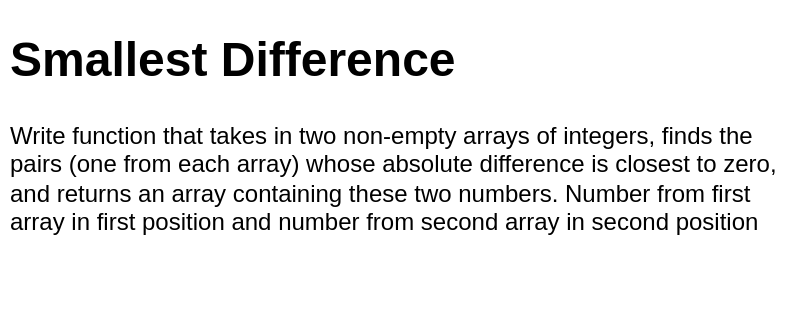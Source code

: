 <mxfile version="20.2.7" type="github">
  <diagram id="PyGy599M9U8Ta-cn7Efb" name="Page-1">
    <mxGraphModel dx="2346" dy="1293" grid="1" gridSize="10" guides="1" tooltips="1" connect="1" arrows="1" fold="1" page="1" pageScale="1" pageWidth="1100" pageHeight="850" math="0" shadow="0">
      <root>
        <mxCell id="0" />
        <mxCell id="1" parent="0" />
        <mxCell id="lmmgZAD-LvhzfWVlW3RH-1" value="&lt;h1&gt;&lt;span style=&quot;background-color: initial;&quot;&gt;Smallest Difference&lt;/span&gt;&lt;br&gt;&lt;/h1&gt;&lt;div&gt;&lt;span style=&quot;background-color: initial;&quot;&gt;Write function that takes in two non-empty arrays of integers, finds the pairs (one from each array) whose absolute difference is closest to zero, and returns an array containing these two numbers. Number from first array in first position and number from second array in second position&lt;/span&gt;&lt;/div&gt;&lt;div&gt;&lt;span style=&quot;background-color: initial;&quot;&gt;&lt;br&gt;&lt;/span&gt;&lt;/div&gt;&lt;div&gt;&lt;span style=&quot;background-color: initial;&quot;&gt;&lt;br&gt;&lt;/span&gt;&lt;/div&gt;" style="text;html=1;strokeColor=none;fillColor=none;spacing=5;spacingTop=-20;whiteSpace=wrap;overflow=hidden;rounded=0;" vertex="1" parent="1">
          <mxGeometry x="70" y="40" width="400" height="150" as="geometry" />
        </mxCell>
      </root>
    </mxGraphModel>
  </diagram>
</mxfile>
